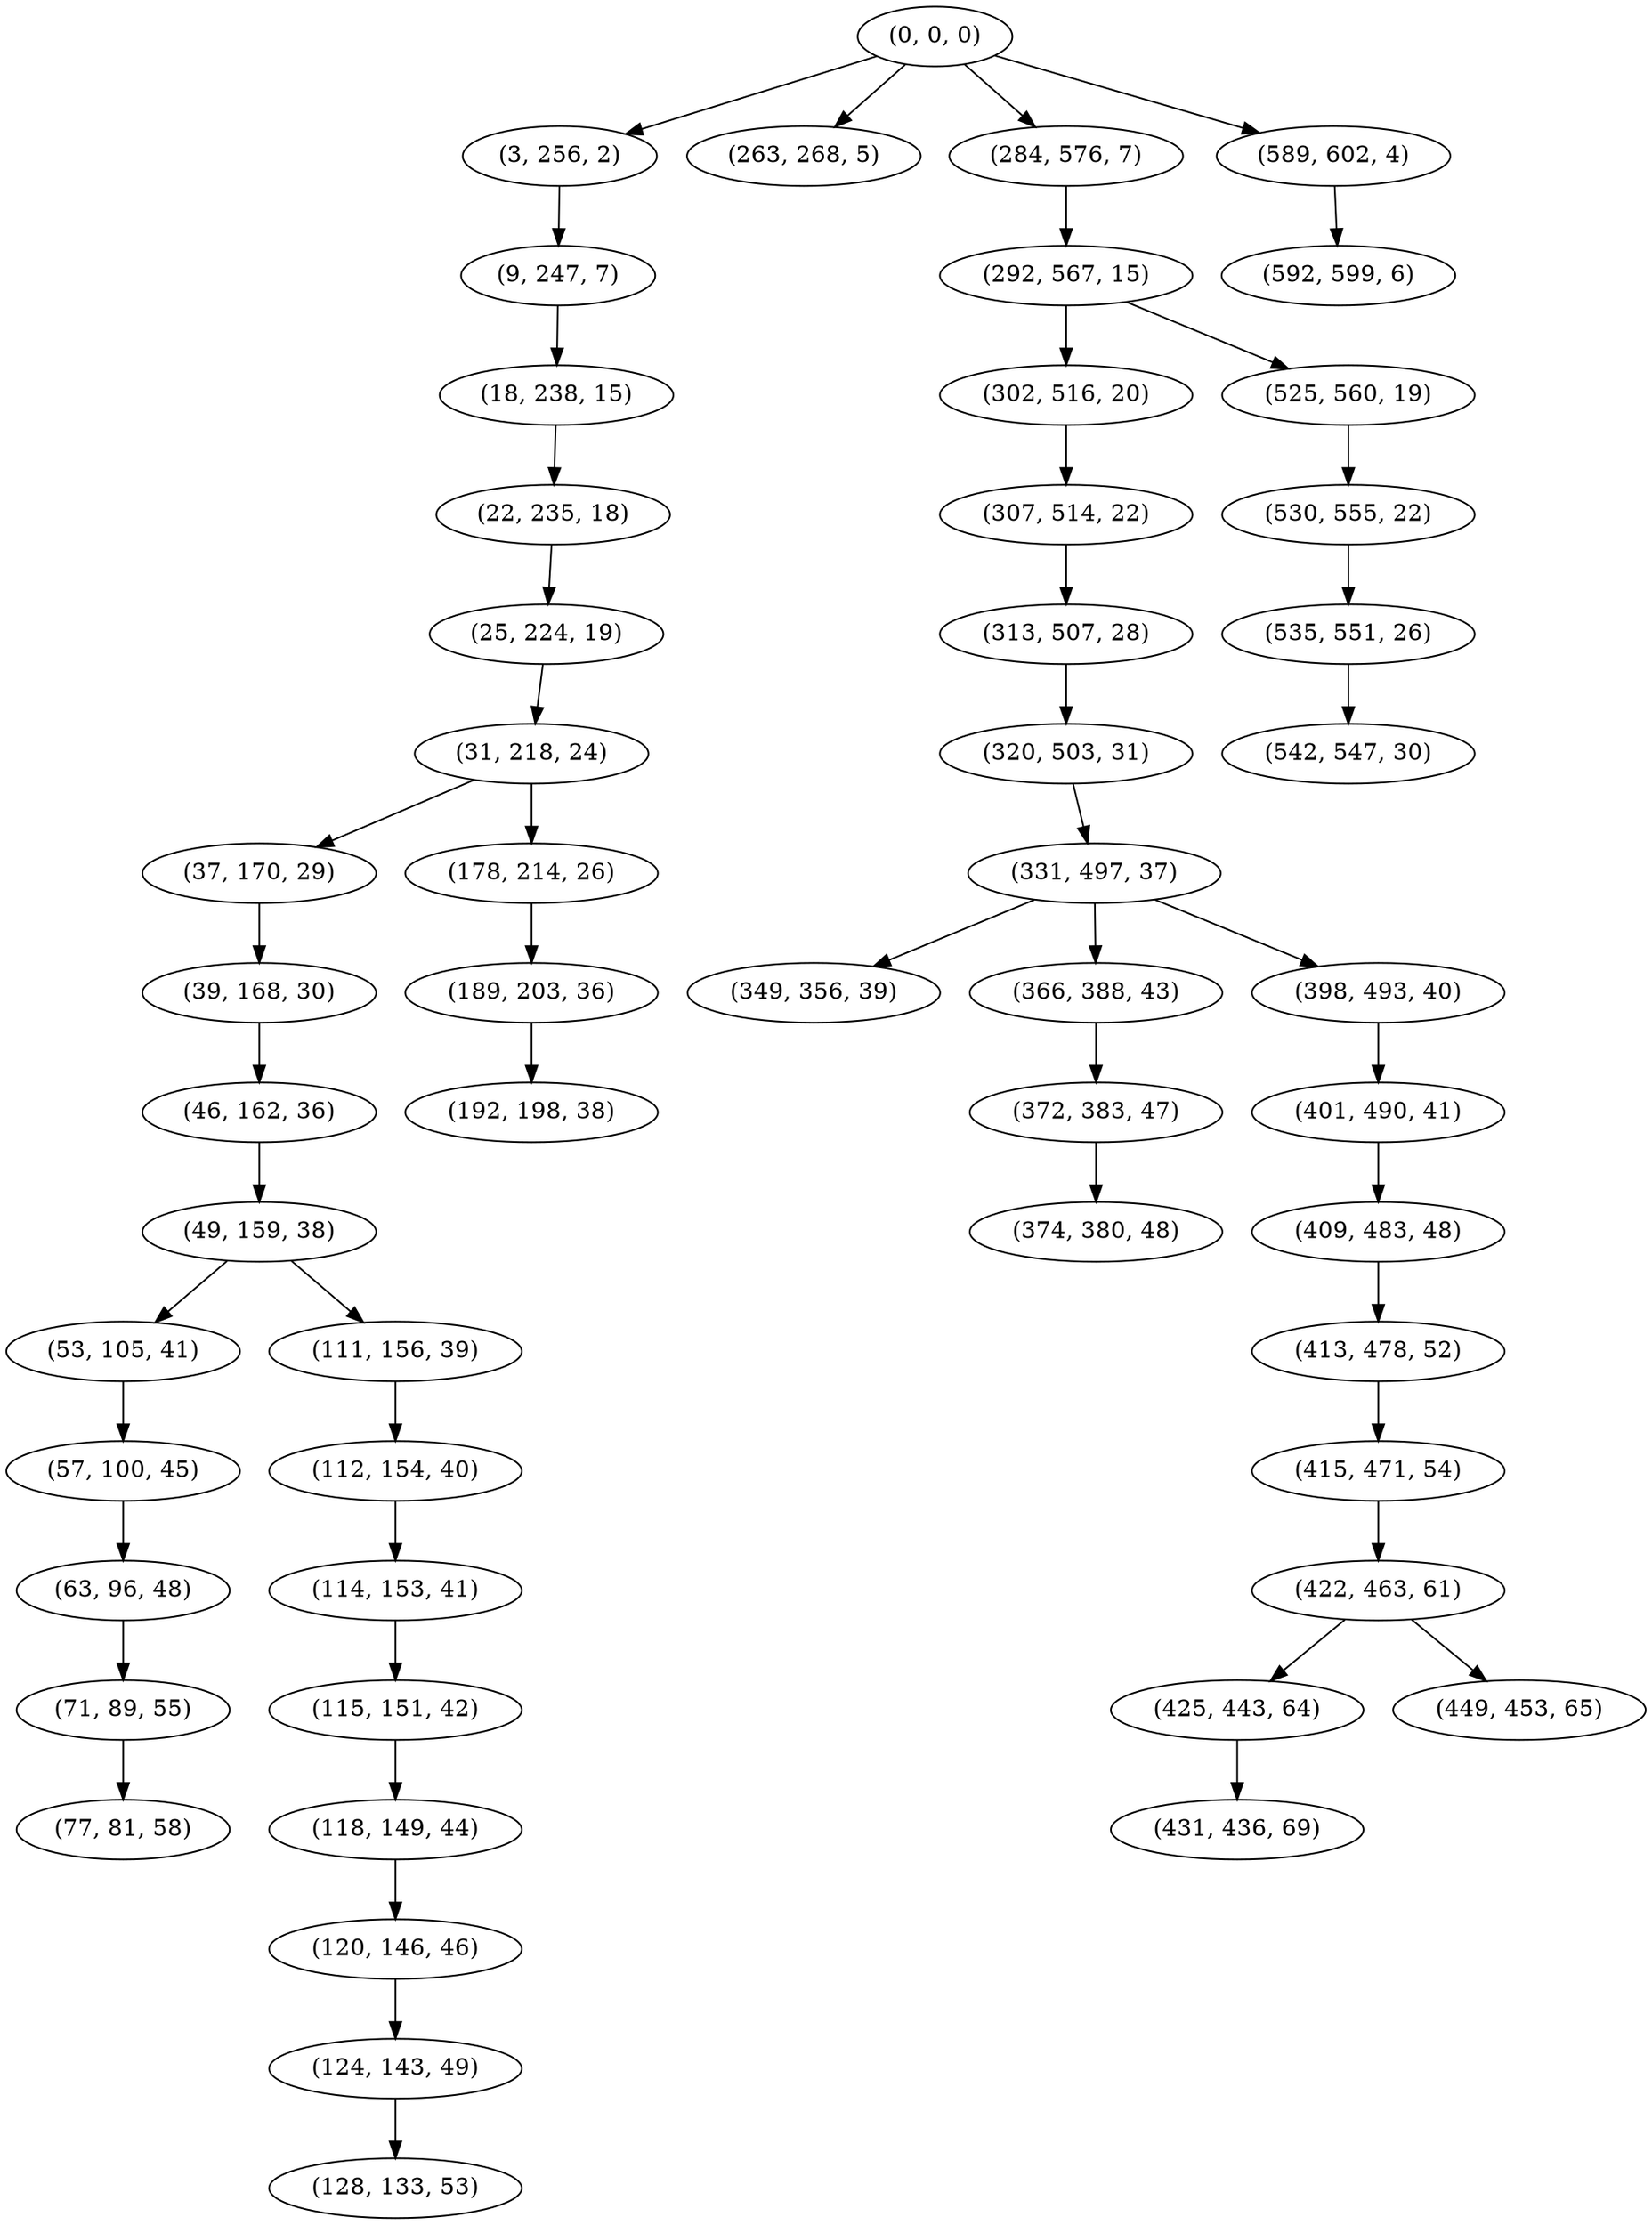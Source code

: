 digraph tree {
    "(0, 0, 0)";
    "(3, 256, 2)";
    "(9, 247, 7)";
    "(18, 238, 15)";
    "(22, 235, 18)";
    "(25, 224, 19)";
    "(31, 218, 24)";
    "(37, 170, 29)";
    "(39, 168, 30)";
    "(46, 162, 36)";
    "(49, 159, 38)";
    "(53, 105, 41)";
    "(57, 100, 45)";
    "(63, 96, 48)";
    "(71, 89, 55)";
    "(77, 81, 58)";
    "(111, 156, 39)";
    "(112, 154, 40)";
    "(114, 153, 41)";
    "(115, 151, 42)";
    "(118, 149, 44)";
    "(120, 146, 46)";
    "(124, 143, 49)";
    "(128, 133, 53)";
    "(178, 214, 26)";
    "(189, 203, 36)";
    "(192, 198, 38)";
    "(263, 268, 5)";
    "(284, 576, 7)";
    "(292, 567, 15)";
    "(302, 516, 20)";
    "(307, 514, 22)";
    "(313, 507, 28)";
    "(320, 503, 31)";
    "(331, 497, 37)";
    "(349, 356, 39)";
    "(366, 388, 43)";
    "(372, 383, 47)";
    "(374, 380, 48)";
    "(398, 493, 40)";
    "(401, 490, 41)";
    "(409, 483, 48)";
    "(413, 478, 52)";
    "(415, 471, 54)";
    "(422, 463, 61)";
    "(425, 443, 64)";
    "(431, 436, 69)";
    "(449, 453, 65)";
    "(525, 560, 19)";
    "(530, 555, 22)";
    "(535, 551, 26)";
    "(542, 547, 30)";
    "(589, 602, 4)";
    "(592, 599, 6)";
    "(0, 0, 0)" -> "(3, 256, 2)";
    "(0, 0, 0)" -> "(263, 268, 5)";
    "(0, 0, 0)" -> "(284, 576, 7)";
    "(0, 0, 0)" -> "(589, 602, 4)";
    "(3, 256, 2)" -> "(9, 247, 7)";
    "(9, 247, 7)" -> "(18, 238, 15)";
    "(18, 238, 15)" -> "(22, 235, 18)";
    "(22, 235, 18)" -> "(25, 224, 19)";
    "(25, 224, 19)" -> "(31, 218, 24)";
    "(31, 218, 24)" -> "(37, 170, 29)";
    "(31, 218, 24)" -> "(178, 214, 26)";
    "(37, 170, 29)" -> "(39, 168, 30)";
    "(39, 168, 30)" -> "(46, 162, 36)";
    "(46, 162, 36)" -> "(49, 159, 38)";
    "(49, 159, 38)" -> "(53, 105, 41)";
    "(49, 159, 38)" -> "(111, 156, 39)";
    "(53, 105, 41)" -> "(57, 100, 45)";
    "(57, 100, 45)" -> "(63, 96, 48)";
    "(63, 96, 48)" -> "(71, 89, 55)";
    "(71, 89, 55)" -> "(77, 81, 58)";
    "(111, 156, 39)" -> "(112, 154, 40)";
    "(112, 154, 40)" -> "(114, 153, 41)";
    "(114, 153, 41)" -> "(115, 151, 42)";
    "(115, 151, 42)" -> "(118, 149, 44)";
    "(118, 149, 44)" -> "(120, 146, 46)";
    "(120, 146, 46)" -> "(124, 143, 49)";
    "(124, 143, 49)" -> "(128, 133, 53)";
    "(178, 214, 26)" -> "(189, 203, 36)";
    "(189, 203, 36)" -> "(192, 198, 38)";
    "(284, 576, 7)" -> "(292, 567, 15)";
    "(292, 567, 15)" -> "(302, 516, 20)";
    "(292, 567, 15)" -> "(525, 560, 19)";
    "(302, 516, 20)" -> "(307, 514, 22)";
    "(307, 514, 22)" -> "(313, 507, 28)";
    "(313, 507, 28)" -> "(320, 503, 31)";
    "(320, 503, 31)" -> "(331, 497, 37)";
    "(331, 497, 37)" -> "(349, 356, 39)";
    "(331, 497, 37)" -> "(366, 388, 43)";
    "(331, 497, 37)" -> "(398, 493, 40)";
    "(366, 388, 43)" -> "(372, 383, 47)";
    "(372, 383, 47)" -> "(374, 380, 48)";
    "(398, 493, 40)" -> "(401, 490, 41)";
    "(401, 490, 41)" -> "(409, 483, 48)";
    "(409, 483, 48)" -> "(413, 478, 52)";
    "(413, 478, 52)" -> "(415, 471, 54)";
    "(415, 471, 54)" -> "(422, 463, 61)";
    "(422, 463, 61)" -> "(425, 443, 64)";
    "(422, 463, 61)" -> "(449, 453, 65)";
    "(425, 443, 64)" -> "(431, 436, 69)";
    "(525, 560, 19)" -> "(530, 555, 22)";
    "(530, 555, 22)" -> "(535, 551, 26)";
    "(535, 551, 26)" -> "(542, 547, 30)";
    "(589, 602, 4)" -> "(592, 599, 6)";
}
